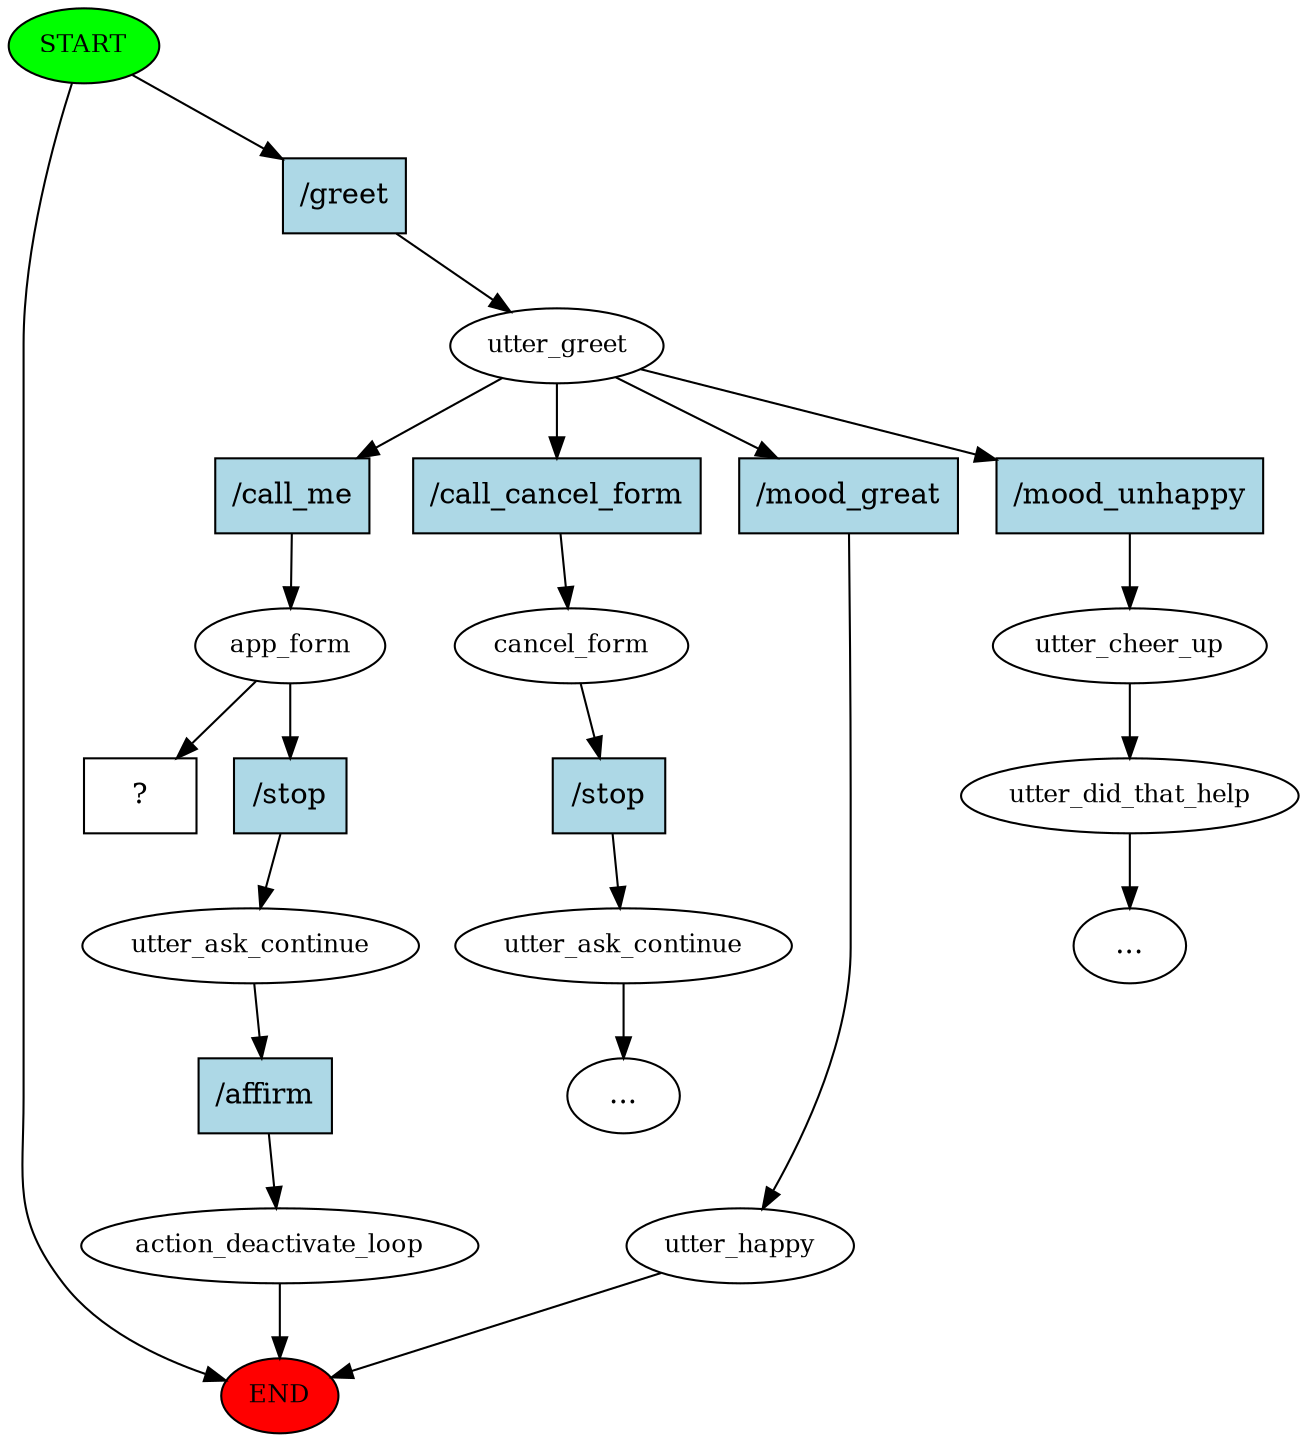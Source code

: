 digraph  {
0 [class="start active", fillcolor=green, fontsize=12, label=START, style=filled];
"-1" [class=end, fillcolor=red, fontsize=12, label=END, style=filled];
1 [class=active, fontsize=12, label=utter_greet];
2 [class=active, fontsize=12, label=app_form];
3 [class="", fontsize=12, label=utter_ask_continue];
4 [class="", fontsize=12, label=action_deactivate_loop];
6 [class="", fontsize=12, label=cancel_form];
7 [class="", fontsize=12, label=utter_ask_continue];
"-3" [class=ellipsis, label="..."];
9 [class="", fontsize=12, label=utter_happy];
11 [class="", fontsize=12, label=utter_cheer_up];
12 [class="", fontsize=12, label=utter_did_that_help];
"-5" [class=ellipsis, label="..."];
18 [class="intent dashed active", label="  ?  ", shape=rect];
19 [class="intent active", fillcolor=lightblue, label="/greet", shape=rect, style=filled];
20 [class="intent active", fillcolor=lightblue, label="/call_me", shape=rect, style=filled];
21 [class=intent, fillcolor=lightblue, label="/call_cancel_form", shape=rect, style=filled];
22 [class=intent, fillcolor=lightblue, label="/mood_great", shape=rect, style=filled];
23 [class=intent, fillcolor=lightblue, label="/mood_unhappy", shape=rect, style=filled];
24 [class=intent, fillcolor=lightblue, label="/stop", shape=rect, style=filled];
25 [class=intent, fillcolor=lightblue, label="/affirm", shape=rect, style=filled];
26 [class=intent, fillcolor=lightblue, label="/stop", shape=rect, style=filled];
0 -> "-1"  [class="", key=NONE, label=""];
0 -> 19  [class=active, key=0];
1 -> 20  [class=active, key=0];
1 -> 21  [class="", key=0];
1 -> 22  [class="", key=0];
1 -> 23  [class="", key=0];
2 -> 18  [class=active, key=NONE, label=""];
2 -> 24  [class="", key=0];
3 -> 25  [class="", key=0];
4 -> "-1"  [class="", key=NONE, label=""];
6 -> 26  [class="", key=0];
7 -> "-3"  [class="", key=NONE, label=""];
9 -> "-1"  [class="", key=NONE, label=""];
11 -> 12  [class="", key=NONE, label=""];
12 -> "-5"  [class="", key=NONE, label=""];
19 -> 1  [class=active, key=0];
20 -> 2  [class=active, key=0];
21 -> 6  [class="", key=0];
22 -> 9  [class="", key=0];
23 -> 11  [class="", key=0];
24 -> 3  [class="", key=0];
25 -> 4  [class="", key=0];
26 -> 7  [class="", key=0];
}
